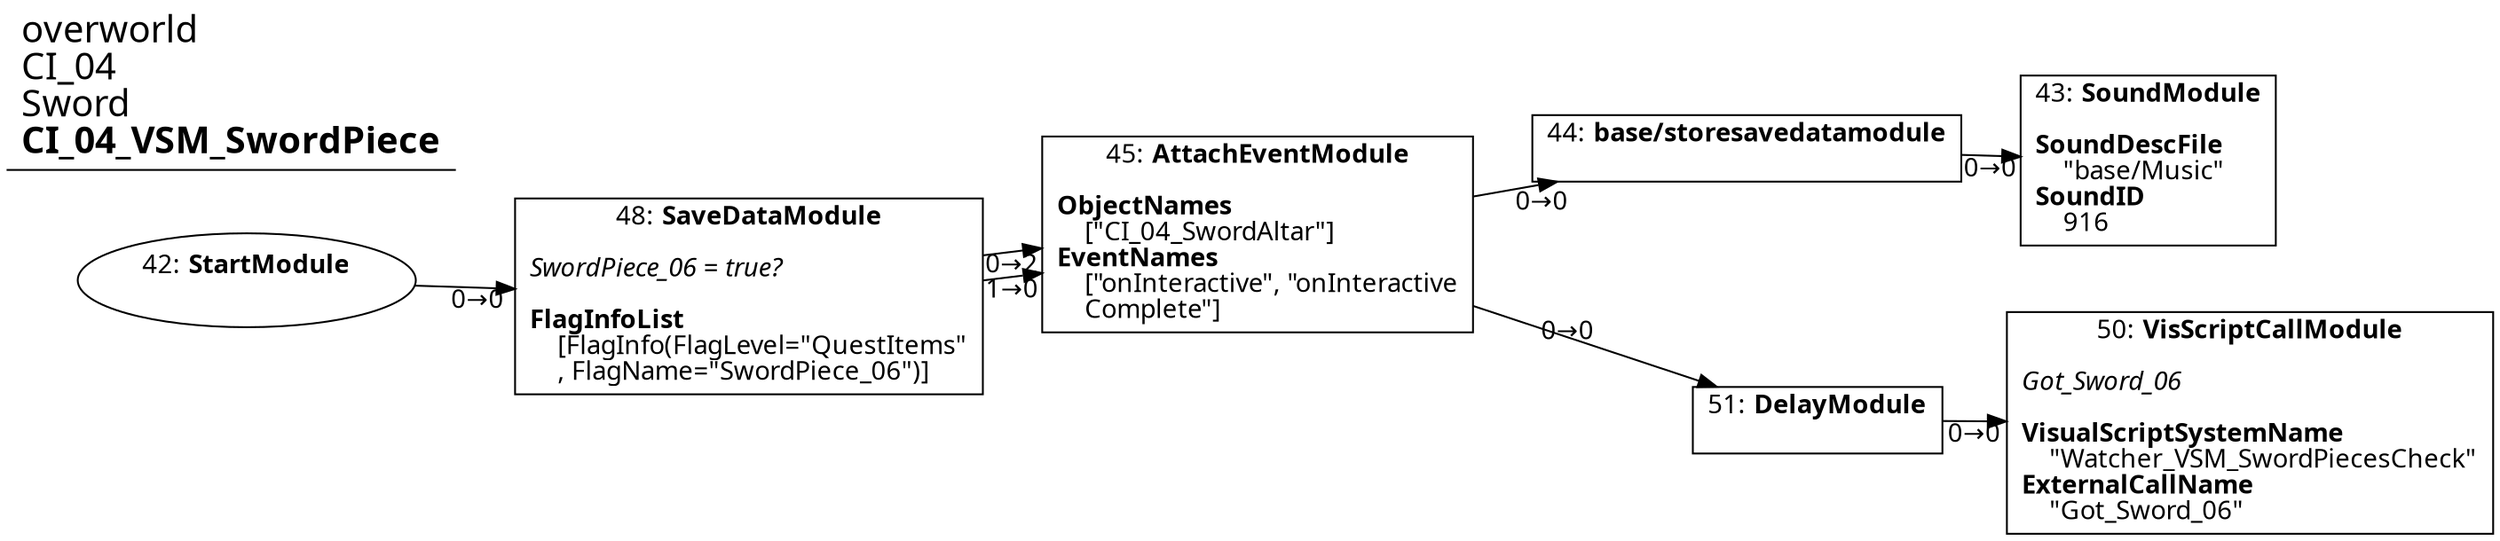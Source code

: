 digraph {
    layout = fdp;
    overlap = prism;
    sep = "+16";
    splines = spline;

    node [ shape = box ];

    graph [ fontname = "Segoe UI" ];
    node [ fontname = "Segoe UI" ];
    edge [ fontname = "Segoe UI" ];

    42 [ label = <42: <b>StartModule</b><br/><br/>> ];
    42 [ shape = oval ]
    42 [ pos = "-0.020000001,-0.21400002!" ];
    42 -> 48 [ label = "0→0" ];

    43 [ label = <43: <b>SoundModule</b><br/><br/><b>SoundDescFile</b><br align="left"/>    &quot;base/Music&quot;<br align="left"/><b>SoundID</b><br align="left"/>    916<br align="left"/>> ];
    43 [ pos = "0.98800004,-0.16900001!" ];

    44 [ label = <44: <b>base/storesavedatamodule</b><br/><br/>> ];
    44 [ pos = "0.781,-0.16900001!" ];
    44 -> 43 [ label = "0→0" ];

    45 [ label = <45: <b>AttachEventModule</b><br/><br/><b>ObjectNames</b><br align="left"/>    [&quot;CI_04_SwordAltar&quot;]<br align="left"/><b>EventNames</b><br align="left"/>    [&quot;onInteractive&quot;, &quot;onInteractive<br align="left"/>    Complete&quot;]<br align="left"/>> ];
    45 [ pos = "0.448,-0.20300001!" ];
    45 -> 44 [ label = "0→0" ];
    45 -> 51 [ label = "0→0" ];

    48 [ label = <48: <b>SaveDataModule</b><br/><br/><i>SwordPiece_06 = true?<br align="left"/></i><br align="left"/><b>FlagInfoList</b><br align="left"/>    [FlagInfo(FlagLevel=&quot;QuestItems&quot;<br align="left"/>    , FlagName=&quot;SwordPiece_06&quot;)]<br align="left"/>> ];
    48 [ pos = "0.15900001,-0.21400002!" ];
    48 -> 45 [ label = "0→2" ];
    48 -> 45 [ label = "1→0" ];

    50 [ label = <50: <b>VisScriptCallModule</b><br/><br/><i>Got_Sword_06<br align="left"/></i><br align="left"/><b>VisualScriptSystemName</b><br align="left"/>    &quot;Watcher_VSM_SwordPiecesCheck&quot;<br align="left"/><b>ExternalCallName</b><br align="left"/>    &quot;Got_Sword_06&quot;<br align="left"/>> ];
    50 [ pos = "1.187,-0.34500003!" ];

    51 [ label = <51: <b>DelayModule</b><br/><br/>> ];
    51 [ pos = "0.98800004,-0.34500003!" ];
    51 -> 50 [ label = "0→0" ];

    title [ pos = "-0.021000002,-0.16800001!" ];
    title [ shape = underline ];
    title [ label = <<font point-size="20">overworld<br align="left"/>CI_04<br align="left"/>Sword<br align="left"/><b>CI_04_VSM_SwordPiece</b><br align="left"/></font>> ];
}
